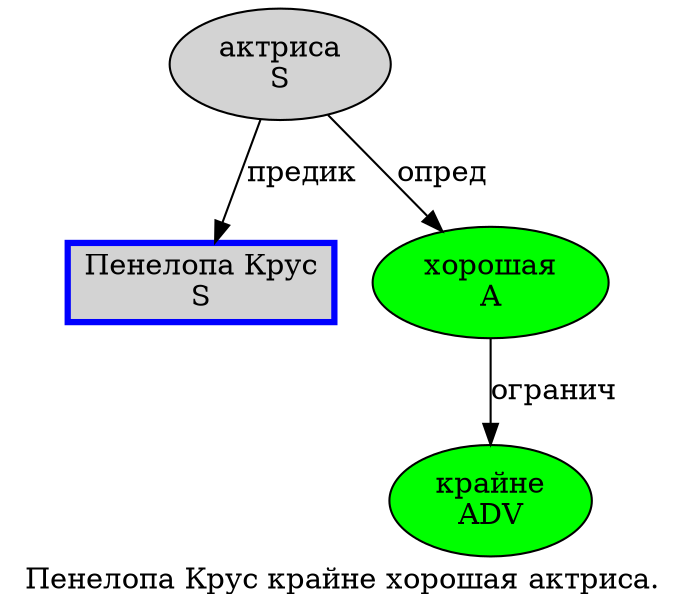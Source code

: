 digraph SENTENCE_21 {
	graph [label="Пенелопа Крус крайне хорошая актриса."]
	node [style=filled]
		0 [label="Пенелопа Крус
S" color=blue fillcolor=lightgray penwidth=3 shape=box]
		1 [label="крайне
ADV" color="" fillcolor=green penwidth=1 shape=ellipse]
		2 [label="хорошая
A" color="" fillcolor=green penwidth=1 shape=ellipse]
		3 [label="актриса
S" color="" fillcolor=lightgray penwidth=1 shape=ellipse]
			2 -> 1 [label="огранич"]
			3 -> 0 [label="предик"]
			3 -> 2 [label="опред"]
}